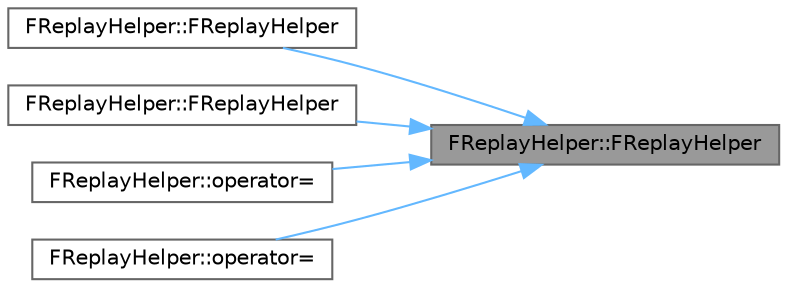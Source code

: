 digraph "FReplayHelper::FReplayHelper"
{
 // INTERACTIVE_SVG=YES
 // LATEX_PDF_SIZE
  bgcolor="transparent";
  edge [fontname=Helvetica,fontsize=10,labelfontname=Helvetica,labelfontsize=10];
  node [fontname=Helvetica,fontsize=10,shape=box,height=0.2,width=0.4];
  rankdir="RL";
  Node1 [id="Node000001",label="FReplayHelper::FReplayHelper",height=0.2,width=0.4,color="gray40", fillcolor="grey60", style="filled", fontcolor="black",tooltip=" "];
  Node1 -> Node2 [id="edge1_Node000001_Node000002",dir="back",color="steelblue1",style="solid",tooltip=" "];
  Node2 [id="Node000002",label="FReplayHelper::FReplayHelper",height=0.2,width=0.4,color="grey40", fillcolor="white", style="filled",URL="$dd/d07/classFReplayHelper.html#ae0269df8cc375ec0f0b087e28105d5b7",tooltip=" "];
  Node1 -> Node3 [id="edge2_Node000001_Node000003",dir="back",color="steelblue1",style="solid",tooltip=" "];
  Node3 [id="Node000003",label="FReplayHelper::FReplayHelper",height=0.2,width=0.4,color="grey40", fillcolor="white", style="filled",URL="$dd/d07/classFReplayHelper.html#a6d80e904ea6244f9ad94339738ef0949",tooltip=" "];
  Node1 -> Node4 [id="edge3_Node000001_Node000004",dir="back",color="steelblue1",style="solid",tooltip=" "];
  Node4 [id="Node000004",label="FReplayHelper::operator=",height=0.2,width=0.4,color="grey40", fillcolor="white", style="filled",URL="$dd/d07/classFReplayHelper.html#af80d847d5545eda78de9ee5b2fa20679",tooltip=" "];
  Node1 -> Node5 [id="edge4_Node000001_Node000005",dir="back",color="steelblue1",style="solid",tooltip=" "];
  Node5 [id="Node000005",label="FReplayHelper::operator=",height=0.2,width=0.4,color="grey40", fillcolor="white", style="filled",URL="$dd/d07/classFReplayHelper.html#aae2e16ad583aaac3cfe439221e0564df",tooltip=" "];
}
